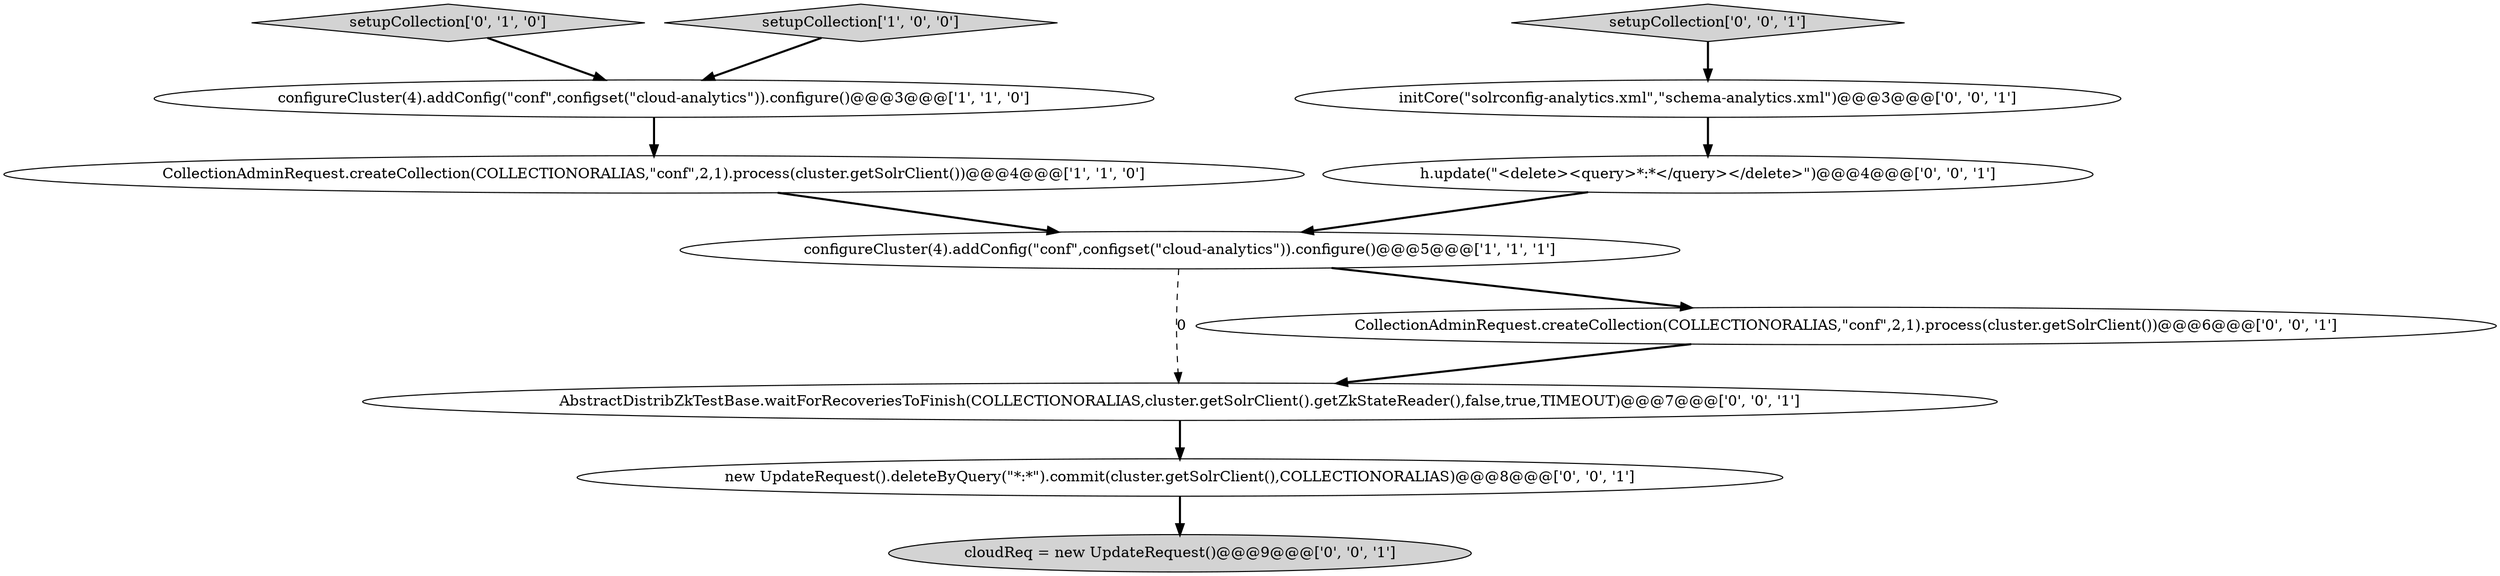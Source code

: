 digraph {
4 [style = filled, label = "setupCollection['0', '1', '0']", fillcolor = lightgray, shape = diamond image = "AAA0AAABBB2BBB"];
5 [style = filled, label = "AbstractDistribZkTestBase.waitForRecoveriesToFinish(COLLECTIONORALIAS,cluster.getSolrClient().getZkStateReader(),false,true,TIMEOUT)@@@7@@@['0', '0', '1']", fillcolor = white, shape = ellipse image = "AAA0AAABBB3BBB"];
7 [style = filled, label = "h.update(\"<delete><query>*:*</query></delete>\")@@@4@@@['0', '0', '1']", fillcolor = white, shape = ellipse image = "AAA0AAABBB3BBB"];
6 [style = filled, label = "initCore(\"solrconfig-analytics.xml\",\"schema-analytics.xml\")@@@3@@@['0', '0', '1']", fillcolor = white, shape = ellipse image = "AAA0AAABBB3BBB"];
3 [style = filled, label = "setupCollection['1', '0', '0']", fillcolor = lightgray, shape = diamond image = "AAA0AAABBB1BBB"];
9 [style = filled, label = "CollectionAdminRequest.createCollection(COLLECTIONORALIAS,\"conf\",2,1).process(cluster.getSolrClient())@@@6@@@['0', '0', '1']", fillcolor = white, shape = ellipse image = "AAA0AAABBB3BBB"];
1 [style = filled, label = "configureCluster(4).addConfig(\"conf\",configset(\"cloud-analytics\")).configure()@@@5@@@['1', '1', '1']", fillcolor = white, shape = ellipse image = "AAA0AAABBB1BBB"];
0 [style = filled, label = "configureCluster(4).addConfig(\"conf\",configset(\"cloud-analytics\")).configure()@@@3@@@['1', '1', '0']", fillcolor = white, shape = ellipse image = "AAA0AAABBB1BBB"];
11 [style = filled, label = "cloudReq = new UpdateRequest()@@@9@@@['0', '0', '1']", fillcolor = lightgray, shape = ellipse image = "AAA0AAABBB3BBB"];
8 [style = filled, label = "setupCollection['0', '0', '1']", fillcolor = lightgray, shape = diamond image = "AAA0AAABBB3BBB"];
2 [style = filled, label = "CollectionAdminRequest.createCollection(COLLECTIONORALIAS,\"conf\",2,1).process(cluster.getSolrClient())@@@4@@@['1', '1', '0']", fillcolor = white, shape = ellipse image = "AAA0AAABBB1BBB"];
10 [style = filled, label = "new UpdateRequest().deleteByQuery(\"*:*\").commit(cluster.getSolrClient(),COLLECTIONORALIAS)@@@8@@@['0', '0', '1']", fillcolor = white, shape = ellipse image = "AAA0AAABBB3BBB"];
1->5 [style = dashed, label="0"];
7->1 [style = bold, label=""];
0->2 [style = bold, label=""];
6->7 [style = bold, label=""];
10->11 [style = bold, label=""];
1->9 [style = bold, label=""];
8->6 [style = bold, label=""];
3->0 [style = bold, label=""];
9->5 [style = bold, label=""];
2->1 [style = bold, label=""];
5->10 [style = bold, label=""];
4->0 [style = bold, label=""];
}
